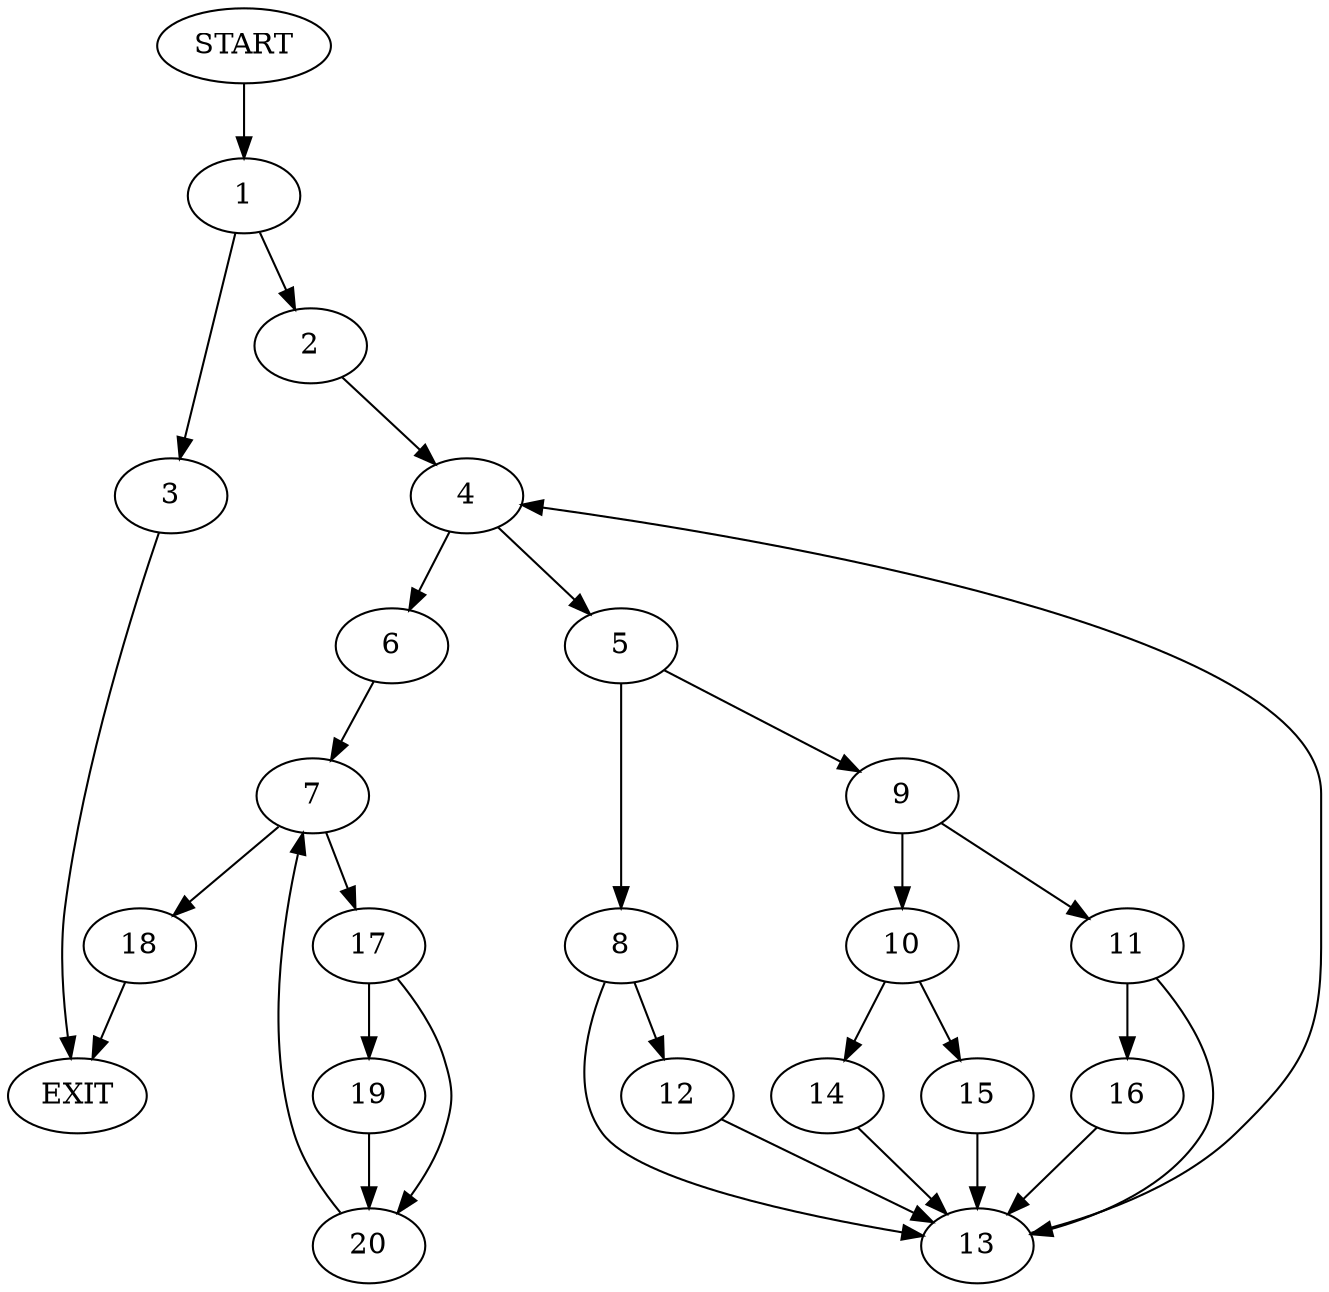 digraph {
0 [label="START"]
21 [label="EXIT"]
0 -> 1
1 -> 2
1 -> 3
2 -> 4
3 -> 21
4 -> 5
4 -> 6
6 -> 7
5 -> 8
5 -> 9
9 -> 10
9 -> 11
8 -> 12
8 -> 13
12 -> 13
13 -> 4
10 -> 14
10 -> 15
11 -> 13
11 -> 16
16 -> 13
14 -> 13
15 -> 13
7 -> 17
7 -> 18
17 -> 19
17 -> 20
18 -> 21
19 -> 20
20 -> 7
}
